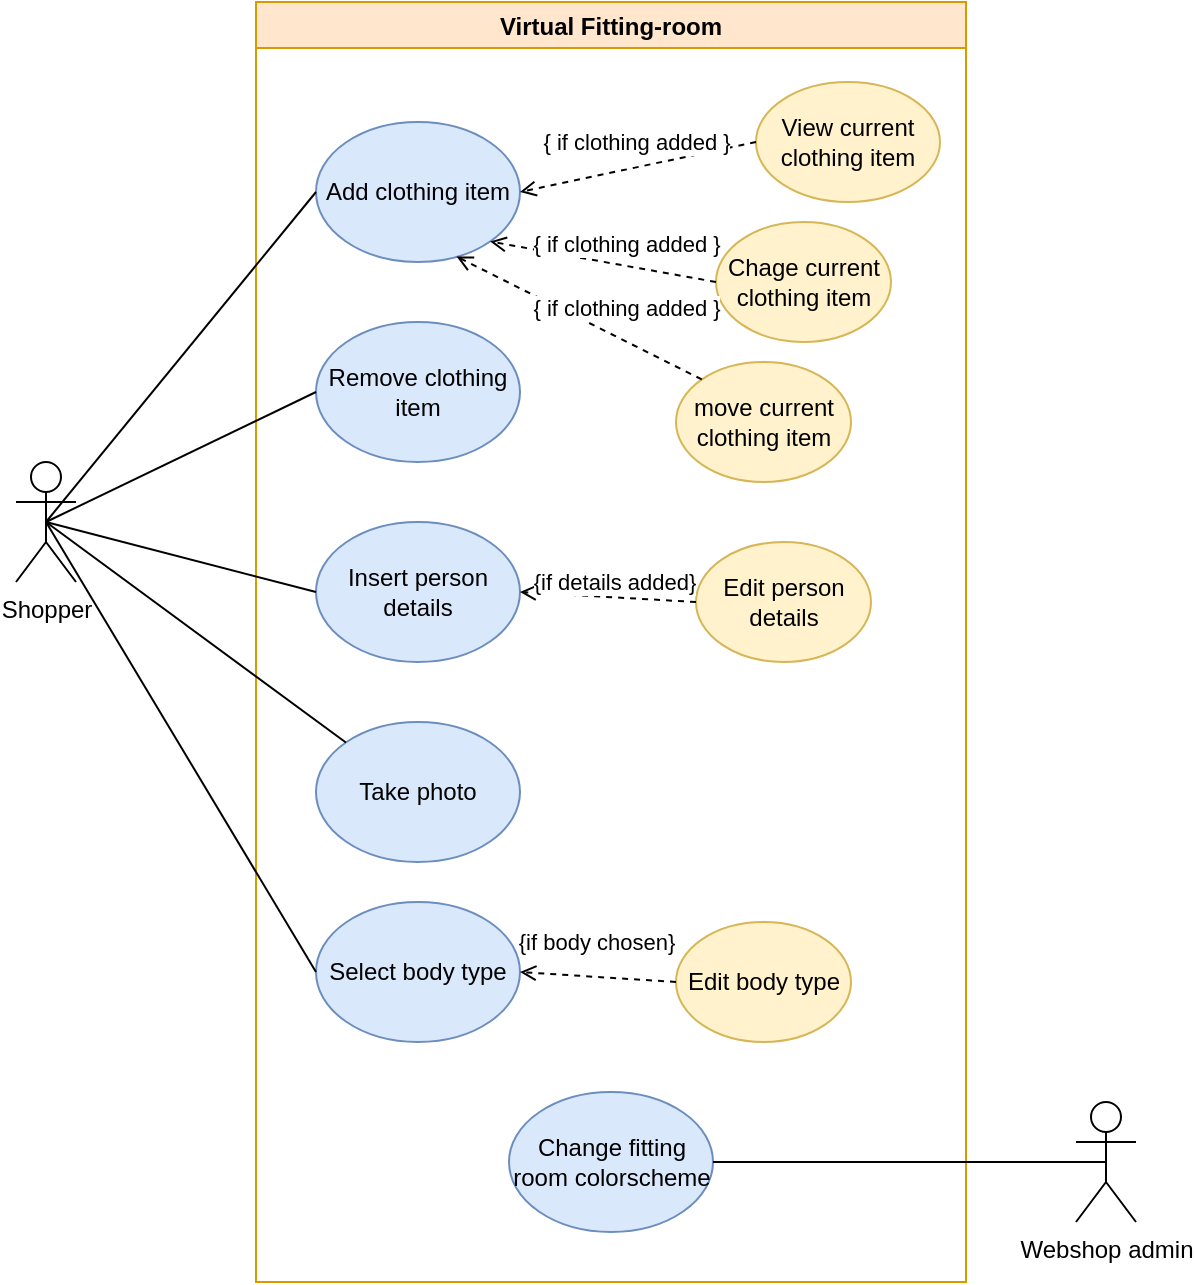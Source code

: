 <mxfile version="14.6.13" type="device"><diagram id="7VSe4whNiBU1LGNAUhwQ" name="Page-1"><mxGraphModel dx="1422" dy="822" grid="1" gridSize="10" guides="1" tooltips="1" connect="1" arrows="1" fold="1" page="1" pageScale="1" pageWidth="850" pageHeight="1100" math="0" shadow="0"><root><mxCell id="0"/><mxCell id="1" parent="0"/><mxCell id="Z1tImYyDST4AD80NmEcX-1" value="Virtual Fitting-room" style="swimlane;fillColor=#ffe6cc;strokeColor=#d79b00;" vertex="1" parent="1"><mxGeometry x="230" y="160" width="355" height="640" as="geometry"/></mxCell><mxCell id="Z1tImYyDST4AD80NmEcX-4" value="Add clothing item" style="ellipse;whiteSpace=wrap;html=1;fillColor=#dae8fc;strokeColor=#6c8ebf;" vertex="1" parent="Z1tImYyDST4AD80NmEcX-1"><mxGeometry x="30" y="60" width="102" height="70" as="geometry"/></mxCell><mxCell id="Z1tImYyDST4AD80NmEcX-5" value="Remove clothing item" style="ellipse;whiteSpace=wrap;html=1;fillColor=#dae8fc;strokeColor=#6c8ebf;" vertex="1" parent="Z1tImYyDST4AD80NmEcX-1"><mxGeometry x="30" y="160" width="102" height="70" as="geometry"/></mxCell><mxCell id="Z1tImYyDST4AD80NmEcX-6" value="View current clothing item" style="ellipse;whiteSpace=wrap;html=1;fillColor=#fff2cc;strokeColor=#d6b656;" vertex="1" parent="Z1tImYyDST4AD80NmEcX-1"><mxGeometry x="250" y="40" width="92" height="60" as="geometry"/></mxCell><mxCell id="Z1tImYyDST4AD80NmEcX-7" value="Chage current clothing item" style="ellipse;whiteSpace=wrap;html=1;fillColor=#fff2cc;strokeColor=#d6b656;" vertex="1" parent="Z1tImYyDST4AD80NmEcX-1"><mxGeometry x="230" y="110" width="87.5" height="60" as="geometry"/></mxCell><mxCell id="Z1tImYyDST4AD80NmEcX-10" value="{ if clothing added }" style="endArrow=open;html=1;entryX=1;entryY=0.5;entryDx=0;entryDy=0;exitX=0;exitY=0.5;exitDx=0;exitDy=0;dashed=1;endFill=0;" edge="1" parent="Z1tImYyDST4AD80NmEcX-1" source="Z1tImYyDST4AD80NmEcX-6" target="Z1tImYyDST4AD80NmEcX-4"><mxGeometry x="-0.027" y="-12" width="50" height="50" relative="1" as="geometry"><mxPoint x="122" y="330" as="sourcePoint"/><mxPoint x="172" y="280" as="targetPoint"/><mxPoint as="offset"/></mxGeometry></mxCell><mxCell id="Z1tImYyDST4AD80NmEcX-11" value="" style="endArrow=open;html=1;exitX=0;exitY=0.5;exitDx=0;exitDy=0;dashed=1;endFill=0;entryX=1;entryY=1;entryDx=0;entryDy=0;" edge="1" parent="Z1tImYyDST4AD80NmEcX-1" source="Z1tImYyDST4AD80NmEcX-7" target="Z1tImYyDST4AD80NmEcX-4"><mxGeometry width="50" height="50" relative="1" as="geometry"><mxPoint x="232.0" y="80" as="sourcePoint"/><mxPoint x="172" y="120" as="targetPoint"/></mxGeometry></mxCell><mxCell id="Z1tImYyDST4AD80NmEcX-18" value="{ if clothing added }" style="edgeLabel;html=1;align=center;verticalAlign=middle;resizable=0;points=[];" vertex="1" connectable="0" parent="Z1tImYyDST4AD80NmEcX-11"><mxGeometry x="-0.246" y="2" relative="1" as="geometry"><mxPoint x="-2" y="-14" as="offset"/></mxGeometry></mxCell><mxCell id="Z1tImYyDST4AD80NmEcX-12" value="move current clothing item" style="ellipse;whiteSpace=wrap;html=1;fillColor=#fff2cc;strokeColor=#d6b656;" vertex="1" parent="Z1tImYyDST4AD80NmEcX-1"><mxGeometry x="210" y="180" width="87.5" height="60" as="geometry"/></mxCell><mxCell id="Z1tImYyDST4AD80NmEcX-13" value="&lt;span style=&quot;color: rgb(0 , 0 , 0) ; font-family: &amp;#34;helvetica&amp;#34; ; font-size: 11px ; font-style: normal ; font-weight: 400 ; letter-spacing: normal ; text-align: center ; text-indent: 0px ; text-transform: none ; word-spacing: 0px ; background-color: rgb(255 , 255 , 255) ; display: inline ; float: none&quot;&gt;{ if clothing added }&lt;/span&gt;" style="endArrow=open;html=1;exitX=0;exitY=0;exitDx=0;exitDy=0;dashed=1;endFill=0;entryX=0.689;entryY=0.961;entryDx=0;entryDy=0;entryPerimeter=0;" edge="1" parent="Z1tImYyDST4AD80NmEcX-1" source="Z1tImYyDST4AD80NmEcX-12" target="Z1tImYyDST4AD80NmEcX-4"><mxGeometry x="-0.272" y="-15" width="50" height="50" relative="1" as="geometry"><mxPoint x="232" y="150" as="sourcePoint"/><mxPoint x="158.375" y="129.532" as="targetPoint"/><mxPoint as="offset"/></mxGeometry></mxCell><mxCell id="Z1tImYyDST4AD80NmEcX-15" value="Insert person details" style="ellipse;whiteSpace=wrap;html=1;fillColor=#dae8fc;strokeColor=#6c8ebf;" vertex="1" parent="Z1tImYyDST4AD80NmEcX-1"><mxGeometry x="30" y="260" width="102" height="70" as="geometry"/></mxCell><mxCell id="Z1tImYyDST4AD80NmEcX-16" value="Edit person details" style="ellipse;whiteSpace=wrap;html=1;fillColor=#fff2cc;strokeColor=#d6b656;" vertex="1" parent="Z1tImYyDST4AD80NmEcX-1"><mxGeometry x="220" y="270" width="87.5" height="60" as="geometry"/></mxCell><mxCell id="Z1tImYyDST4AD80NmEcX-17" value="{if details added}" style="endArrow=open;html=1;exitX=0;exitY=0.5;exitDx=0;exitDy=0;dashed=1;endFill=0;entryX=1;entryY=0.5;entryDx=0;entryDy=0;" edge="1" parent="Z1tImYyDST4AD80NmEcX-1" source="Z1tImYyDST4AD80NmEcX-16" target="Z1tImYyDST4AD80NmEcX-15"><mxGeometry x="-0.057" y="-8" width="50" height="50" relative="1" as="geometry"><mxPoint x="265.803" y="381.334" as="sourcePoint"/><mxPoint x="161.998" y="320" as="targetPoint"/><mxPoint as="offset"/></mxGeometry></mxCell><mxCell id="Z1tImYyDST4AD80NmEcX-21" value="Take photo" style="ellipse;whiteSpace=wrap;html=1;fillColor=#dae8fc;strokeColor=#6c8ebf;" vertex="1" parent="Z1tImYyDST4AD80NmEcX-1"><mxGeometry x="30" y="360" width="102" height="70" as="geometry"/></mxCell><mxCell id="Z1tImYyDST4AD80NmEcX-24" value="Select body type" style="ellipse;whiteSpace=wrap;html=1;fillColor=#dae8fc;strokeColor=#6c8ebf;" vertex="1" parent="Z1tImYyDST4AD80NmEcX-1"><mxGeometry x="30" y="450" width="102" height="70" as="geometry"/></mxCell><mxCell id="Z1tImYyDST4AD80NmEcX-27" value="Edit body type" style="ellipse;whiteSpace=wrap;html=1;fillColor=#fff2cc;strokeColor=#d6b656;" vertex="1" parent="Z1tImYyDST4AD80NmEcX-1"><mxGeometry x="210" y="460" width="87.5" height="60" as="geometry"/></mxCell><mxCell id="Z1tImYyDST4AD80NmEcX-28" value="{if body chosen}" style="endArrow=open;html=1;exitX=0;exitY=0.5;exitDx=0;exitDy=0;dashed=1;endFill=0;entryX=1;entryY=0.5;entryDx=0;entryDy=0;" edge="1" parent="Z1tImYyDST4AD80NmEcX-1" source="Z1tImYyDST4AD80NmEcX-27" target="Z1tImYyDST4AD80NmEcX-24"><mxGeometry x="0.054" y="-17" width="50" height="50" relative="1" as="geometry"><mxPoint x="222.5" y="445" as="sourcePoint"/><mxPoint x="132.5" y="440" as="targetPoint"/><mxPoint as="offset"/></mxGeometry></mxCell><mxCell id="Z1tImYyDST4AD80NmEcX-32" value="Change fitting room colorscheme" style="ellipse;whiteSpace=wrap;html=1;fillColor=#dae8fc;strokeColor=#6c8ebf;" vertex="1" parent="Z1tImYyDST4AD80NmEcX-1"><mxGeometry x="126.5" y="545" width="102" height="70" as="geometry"/></mxCell><mxCell id="Z1tImYyDST4AD80NmEcX-2" value="Shopper" style="shape=umlActor;verticalLabelPosition=bottom;verticalAlign=top;html=1;outlineConnect=0;" vertex="1" parent="1"><mxGeometry x="110" y="390" width="30" height="60" as="geometry"/></mxCell><mxCell id="Z1tImYyDST4AD80NmEcX-8" value="" style="endArrow=none;html=1;exitX=0.5;exitY=0.5;exitDx=0;exitDy=0;exitPerimeter=0;entryX=0;entryY=0.5;entryDx=0;entryDy=0;" edge="1" parent="1" source="Z1tImYyDST4AD80NmEcX-2" target="Z1tImYyDST4AD80NmEcX-4"><mxGeometry width="50" height="50" relative="1" as="geometry"><mxPoint x="390" y="620" as="sourcePoint"/><mxPoint x="440" y="570" as="targetPoint"/></mxGeometry></mxCell><mxCell id="Z1tImYyDST4AD80NmEcX-9" value="" style="endArrow=none;html=1;exitX=0.5;exitY=0.5;exitDx=0;exitDy=0;exitPerimeter=0;entryX=0;entryY=0.5;entryDx=0;entryDy=0;" edge="1" parent="1" source="Z1tImYyDST4AD80NmEcX-2" target="Z1tImYyDST4AD80NmEcX-5"><mxGeometry width="50" height="50" relative="1" as="geometry"><mxPoint x="260" y="710" as="sourcePoint"/><mxPoint x="310" y="660" as="targetPoint"/></mxGeometry></mxCell><mxCell id="Z1tImYyDST4AD80NmEcX-19" value="" style="endArrow=none;html=1;exitX=0.5;exitY=0.5;exitDx=0;exitDy=0;exitPerimeter=0;entryX=0;entryY=0.5;entryDx=0;entryDy=0;" edge="1" parent="1" source="Z1tImYyDST4AD80NmEcX-2" target="Z1tImYyDST4AD80NmEcX-15"><mxGeometry width="50" height="50" relative="1" as="geometry"><mxPoint x="155.0" y="330.0" as="sourcePoint"/><mxPoint x="311.0" y="365" as="targetPoint"/></mxGeometry></mxCell><mxCell id="Z1tImYyDST4AD80NmEcX-22" value="" style="endArrow=none;html=1;exitX=0.5;exitY=0.5;exitDx=0;exitDy=0;exitPerimeter=0;entryX=0;entryY=0;entryDx=0;entryDy=0;" edge="1" parent="1" source="Z1tImYyDST4AD80NmEcX-2" target="Z1tImYyDST4AD80NmEcX-21"><mxGeometry width="50" height="50" relative="1" as="geometry"><mxPoint x="155" y="390" as="sourcePoint"/><mxPoint x="270.0" y="525" as="targetPoint"/></mxGeometry></mxCell><mxCell id="Z1tImYyDST4AD80NmEcX-26" value="" style="endArrow=none;html=1;exitX=0.5;exitY=0.5;exitDx=0;exitDy=0;exitPerimeter=0;entryX=0;entryY=0.5;entryDx=0;entryDy=0;" edge="1" parent="1" source="Z1tImYyDST4AD80NmEcX-2" target="Z1tImYyDST4AD80NmEcX-24"><mxGeometry width="50" height="50" relative="1" as="geometry"><mxPoint x="490" y="500" as="sourcePoint"/><mxPoint x="540" y="450" as="targetPoint"/></mxGeometry></mxCell><mxCell id="Z1tImYyDST4AD80NmEcX-30" value="Webshop admin" style="shape=umlActor;verticalLabelPosition=bottom;verticalAlign=top;html=1;outlineConnect=0;" vertex="1" parent="1"><mxGeometry x="640" y="710" width="30" height="60" as="geometry"/></mxCell><mxCell id="Z1tImYyDST4AD80NmEcX-33" value="" style="endArrow=none;html=1;exitX=1;exitY=0.5;exitDx=0;exitDy=0;entryX=0.5;entryY=0.5;entryDx=0;entryDy=0;entryPerimeter=0;" edge="1" parent="1" source="Z1tImYyDST4AD80NmEcX-32" target="Z1tImYyDST4AD80NmEcX-30"><mxGeometry width="50" height="50" relative="1" as="geometry"><mxPoint x="610" y="650" as="sourcePoint"/><mxPoint x="660" y="600" as="targetPoint"/></mxGeometry></mxCell></root></mxGraphModel></diagram></mxfile>